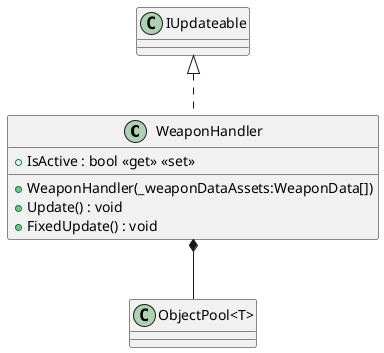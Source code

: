 @startuml
class WeaponHandler {
    + IsActive : bool <<get>> <<set>>
    + WeaponHandler(_weaponDataAssets:WeaponData[])
    + Update() : void
    + FixedUpdate() : void
}
IUpdateable <|.. WeaponHandler
WeaponHandler *-- "ObjectPool<T>"
@enduml
